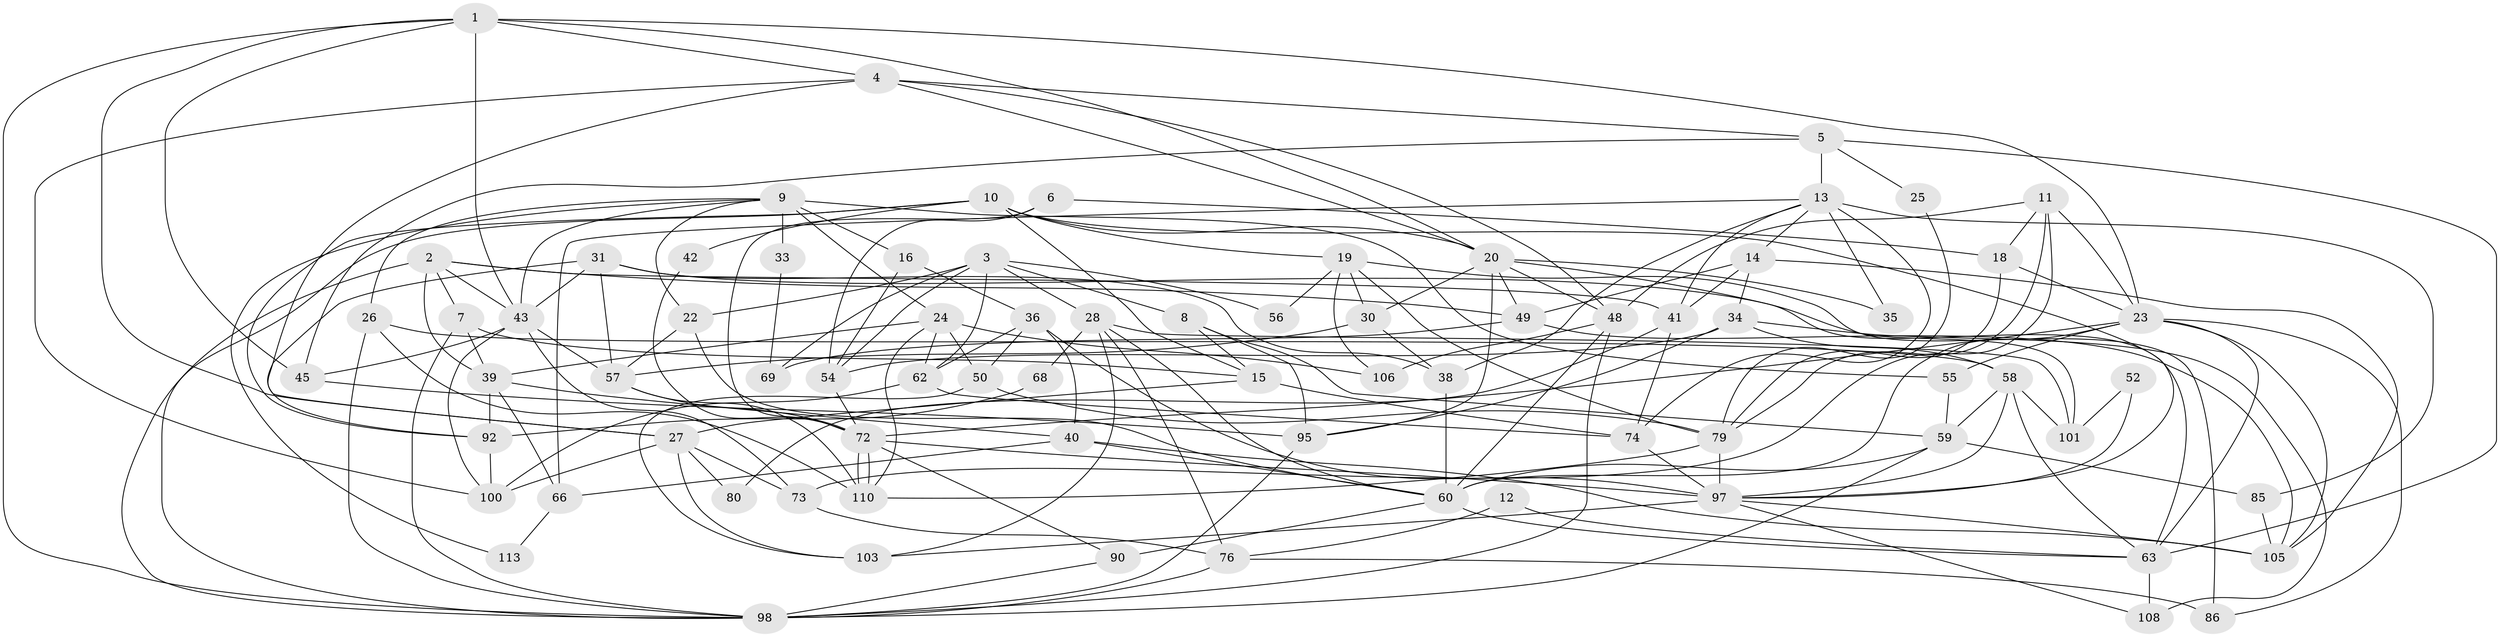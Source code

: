 // original degree distribution, {3: 0.3225806451612903, 4: 0.20161290322580644, 6: 0.0967741935483871, 2: 0.12903225806451613, 7: 0.056451612903225805, 5: 0.18548387096774194, 8: 0.008064516129032258}
// Generated by graph-tools (version 1.1) at 2025/11/02/27/25 16:11:18]
// undirected, 76 vertices, 189 edges
graph export_dot {
graph [start="1"]
  node [color=gray90,style=filled];
  1 [super="+47"];
  2 [super="+87"];
  3 [super="+75"];
  4 [super="+71"];
  5 [super="+21"];
  6;
  7 [super="+29"];
  8 [super="+37"];
  9 [super="+17"];
  10 [super="+102"];
  11 [super="+93"];
  12;
  13 [super="+53"];
  14;
  15 [super="+51"];
  16;
  18 [super="+88"];
  19 [super="+32"];
  20 [super="+121"];
  22 [super="+61"];
  23 [super="+46"];
  24 [super="+104"];
  25;
  26 [super="+99"];
  27 [super="+107"];
  28 [super="+91"];
  30 [super="+111"];
  31;
  33;
  34 [super="+112"];
  35;
  36 [super="+83"];
  38;
  39 [super="+64"];
  40 [super="+67"];
  41 [super="+44"];
  42;
  43 [super="+77"];
  45 [super="+81"];
  48 [super="+115"];
  49 [super="+78"];
  50;
  52;
  54 [super="+124"];
  55 [super="+94"];
  56;
  57;
  58 [super="+122"];
  59 [super="+82"];
  60 [super="+114"];
  62 [super="+65"];
  63 [super="+70"];
  66;
  68;
  69;
  72 [super="+84"];
  73;
  74;
  76 [super="+109"];
  79 [super="+89"];
  80;
  85;
  86;
  90;
  92 [super="+96"];
  95;
  97 [super="+120"];
  98 [super="+119"];
  100 [super="+116"];
  101 [super="+117"];
  103 [super="+123"];
  105 [super="+118"];
  106;
  108;
  110;
  113;
  1 -- 27;
  1 -- 43;
  1 -- 98;
  1 -- 4;
  1 -- 20;
  1 -- 23;
  1 -- 45;
  2 -- 98;
  2 -- 7;
  2 -- 39;
  2 -- 43;
  2 -- 41;
  2 -- 49;
  3 -- 56;
  3 -- 8;
  3 -- 69;
  3 -- 62;
  3 -- 54;
  3 -- 28;
  3 -- 22;
  4 -- 100;
  4 -- 48;
  4 -- 5;
  4 -- 20;
  4 -- 27;
  5 -- 63 [weight=2];
  5 -- 25;
  5 -- 13 [weight=2];
  5 -- 45;
  6 -- 54;
  6 -- 72;
  6 -- 18;
  7 -- 39;
  7 -- 98;
  7 -- 15;
  8 -- 95;
  8 -- 59;
  8 -- 15;
  9 -- 22;
  9 -- 16;
  9 -- 26;
  9 -- 33 [weight=2];
  9 -- 113;
  9 -- 55;
  9 -- 43;
  9 -- 24;
  10 -- 97;
  10 -- 42;
  10 -- 98;
  10 -- 19;
  10 -- 20;
  10 -- 92;
  10 -- 15;
  11 -- 48;
  11 -- 73;
  11 -- 18;
  11 -- 79;
  11 -- 23;
  12 -- 63;
  12 -- 76;
  13 -- 74;
  13 -- 14;
  13 -- 38;
  13 -- 66;
  13 -- 85;
  13 -- 35;
  13 -- 41;
  14 -- 34;
  14 -- 105;
  14 -- 41;
  14 -- 49;
  15 -- 74;
  15 -- 27;
  16 -- 36;
  16 -- 54;
  18 -- 79;
  18 -- 23;
  19 -- 86;
  19 -- 56;
  19 -- 106;
  19 -- 30;
  19 -- 79;
  20 -- 95;
  20 -- 30;
  20 -- 35;
  20 -- 49;
  20 -- 101;
  20 -- 48;
  22 -- 57;
  22 -- 60;
  23 -- 72;
  23 -- 55 [weight=2];
  23 -- 86;
  23 -- 60;
  23 -- 63;
  23 -- 105;
  24 -- 110;
  24 -- 106;
  24 -- 62;
  24 -- 39;
  24 -- 50;
  25 -- 79;
  26 -- 110;
  26 -- 58;
  26 -- 98 [weight=2];
  27 -- 80;
  27 -- 103;
  27 -- 73;
  27 -- 100;
  28 -- 103;
  28 -- 76 [weight=2];
  28 -- 101;
  28 -- 60;
  28 -- 68;
  30 -- 38;
  30 -- 57;
  31 -- 57;
  31 -- 38;
  31 -- 43;
  31 -- 92;
  31 -- 63;
  33 -- 69;
  34 -- 95;
  34 -- 54;
  34 -- 108;
  34 -- 58;
  36 -- 62;
  36 -- 97;
  36 -- 50;
  36 -- 40;
  38 -- 60;
  39 -- 66;
  39 -- 92;
  39 -- 40;
  40 -- 66;
  40 -- 60;
  40 -- 105;
  41 -- 74;
  41 -- 80;
  42 -- 72;
  43 -- 45;
  43 -- 57;
  43 -- 73;
  43 -- 100;
  45 -- 95;
  48 -- 98 [weight=2];
  48 -- 60;
  48 -- 106;
  49 -- 69;
  49 -- 105;
  50 -- 79 [weight=2];
  50 -- 103;
  52 -- 101;
  52 -- 97;
  54 -- 72;
  55 -- 59;
  57 -- 110;
  57 -- 72;
  58 -- 101;
  58 -- 97;
  58 -- 59;
  58 -- 63;
  59 -- 85;
  59 -- 60;
  59 -- 98;
  60 -- 90;
  60 -- 63;
  62 -- 74;
  62 -- 100;
  63 -- 108;
  66 -- 113;
  68 -- 92;
  72 -- 90;
  72 -- 110;
  72 -- 110;
  72 -- 97;
  73 -- 76;
  74 -- 97;
  76 -- 98;
  76 -- 86;
  79 -- 110;
  79 -- 97 [weight=2];
  85 -- 105;
  90 -- 98;
  92 -- 100;
  95 -- 98;
  97 -- 105;
  97 -- 103;
  97 -- 108;
}

